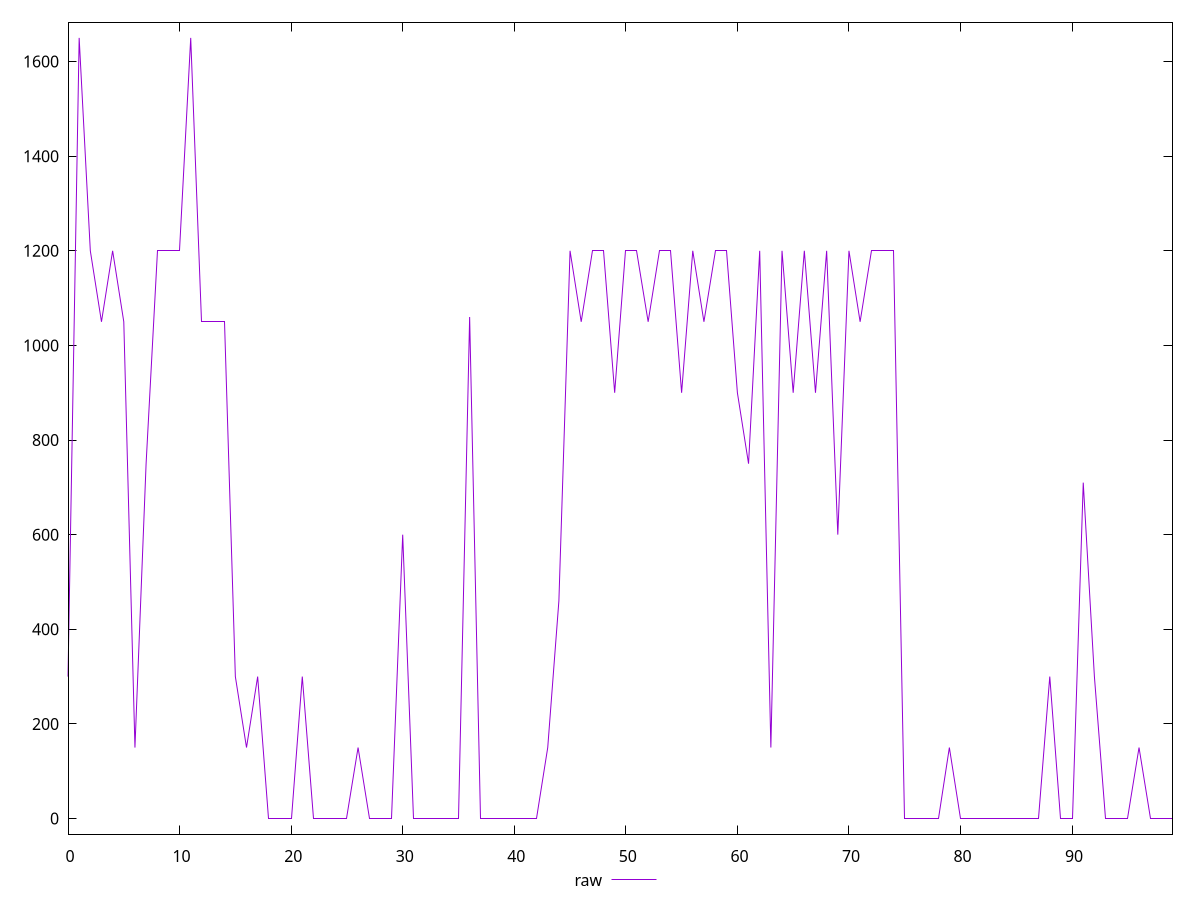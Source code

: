 reset

$raw <<EOF
0 300
1 1650
2 1200
3 1050
4 1200
5 1050
6 150
7 750
8 1200
9 1200
10 1200
11 1650
12 1050
13 1050
14 1050
15 300
16 150
17 300
18 0
19 0
20 0
21 300
22 0
23 0
24 0
25 0
26 150
27 0
28 0
29 0
30 600
31 0
32 0
33 0
34 0
35 0
36 1060
37 0
38 0
39 0
40 0
41 0
42 0
43 150
44 460
45 1200
46 1050
47 1200
48 1200
49 900
50 1200
51 1200
52 1050
53 1200
54 1200
55 900
56 1200
57 1050
58 1200
59 1200
60 900
61 750
62 1200
63 150
64 1200
65 900
66 1200
67 900
68 1200
69 600
70 1200
71 1050
72 1200
73 1200
74 1200
75 0
76 0
77 0
78 0
79 150
80 0
81 0
82 0
83 0
84 0
85 0
86 0
87 0
88 300
89 0
90 0
91 710
92 300
93 0
94 0
95 0
96 150
97 0
98 0
99 0
EOF

set key outside below
set xrange [0:99]
set yrange [-33:1683]
set trange [-33:1683]
set terminal svg size 640, 500 enhanced background rgb 'white'
set output "reprap/offscreen-images/samples/pages+cached+noexternal+nomedia+nocss/raw/values.svg"

plot $raw title "raw" with line

reset
